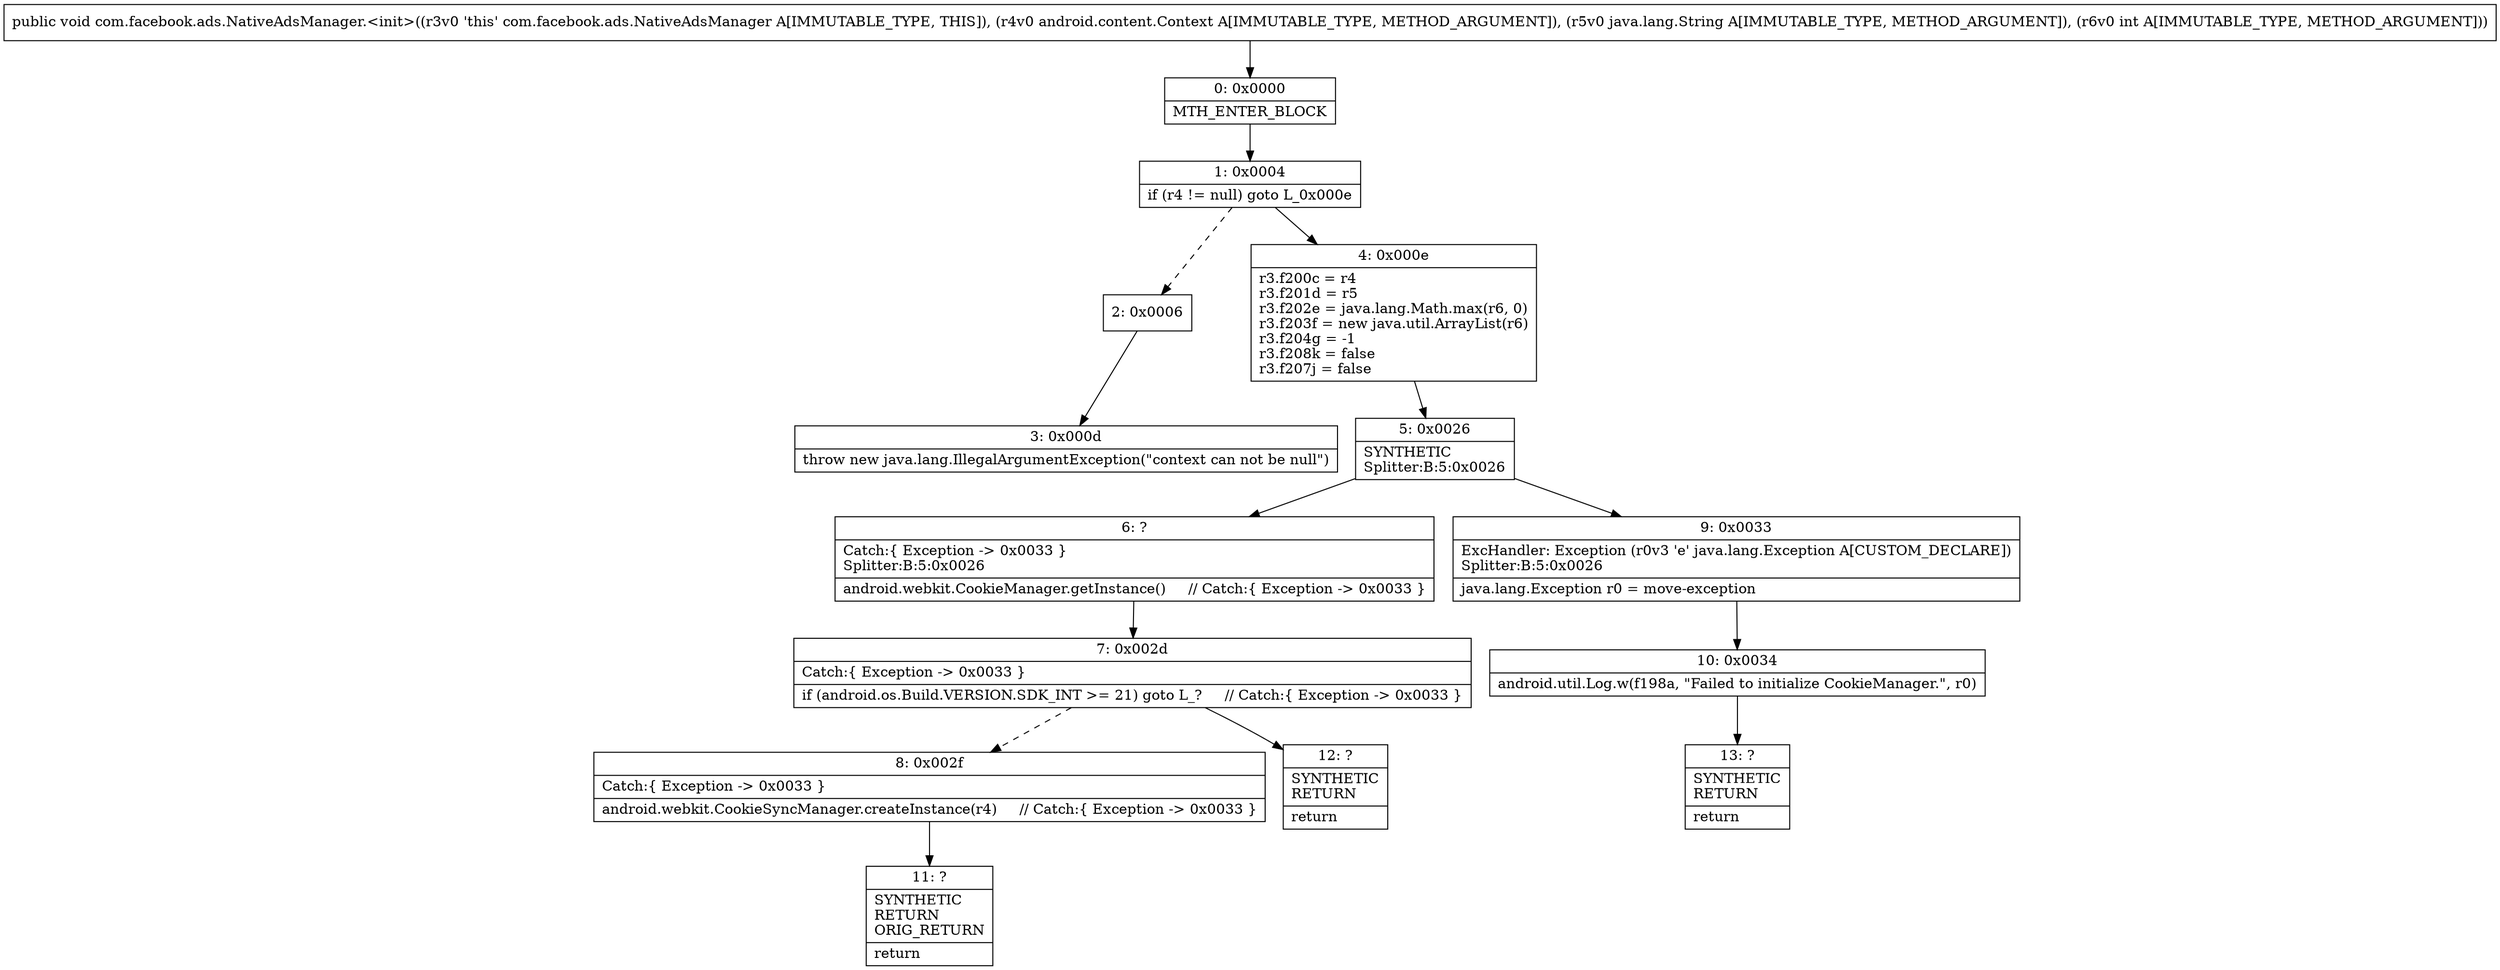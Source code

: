 digraph "CFG forcom.facebook.ads.NativeAdsManager.\<init\>(Landroid\/content\/Context;Ljava\/lang\/String;I)V" {
Node_0 [shape=record,label="{0\:\ 0x0000|MTH_ENTER_BLOCK\l}"];
Node_1 [shape=record,label="{1\:\ 0x0004|if (r4 != null) goto L_0x000e\l}"];
Node_2 [shape=record,label="{2\:\ 0x0006}"];
Node_3 [shape=record,label="{3\:\ 0x000d|throw new java.lang.IllegalArgumentException(\"context can not be null\")\l}"];
Node_4 [shape=record,label="{4\:\ 0x000e|r3.f200c = r4\lr3.f201d = r5\lr3.f202e = java.lang.Math.max(r6, 0)\lr3.f203f = new java.util.ArrayList(r6)\lr3.f204g = \-1\lr3.f208k = false\lr3.f207j = false\l}"];
Node_5 [shape=record,label="{5\:\ 0x0026|SYNTHETIC\lSplitter:B:5:0x0026\l}"];
Node_6 [shape=record,label="{6\:\ ?|Catch:\{ Exception \-\> 0x0033 \}\lSplitter:B:5:0x0026\l|android.webkit.CookieManager.getInstance()     \/\/ Catch:\{ Exception \-\> 0x0033 \}\l}"];
Node_7 [shape=record,label="{7\:\ 0x002d|Catch:\{ Exception \-\> 0x0033 \}\l|if (android.os.Build.VERSION.SDK_INT \>= 21) goto L_?     \/\/ Catch:\{ Exception \-\> 0x0033 \}\l}"];
Node_8 [shape=record,label="{8\:\ 0x002f|Catch:\{ Exception \-\> 0x0033 \}\l|android.webkit.CookieSyncManager.createInstance(r4)     \/\/ Catch:\{ Exception \-\> 0x0033 \}\l}"];
Node_9 [shape=record,label="{9\:\ 0x0033|ExcHandler: Exception (r0v3 'e' java.lang.Exception A[CUSTOM_DECLARE])\lSplitter:B:5:0x0026\l|java.lang.Exception r0 = move\-exception\l}"];
Node_10 [shape=record,label="{10\:\ 0x0034|android.util.Log.w(f198a, \"Failed to initialize CookieManager.\", r0)\l}"];
Node_11 [shape=record,label="{11\:\ ?|SYNTHETIC\lRETURN\lORIG_RETURN\l|return\l}"];
Node_12 [shape=record,label="{12\:\ ?|SYNTHETIC\lRETURN\l|return\l}"];
Node_13 [shape=record,label="{13\:\ ?|SYNTHETIC\lRETURN\l|return\l}"];
MethodNode[shape=record,label="{public void com.facebook.ads.NativeAdsManager.\<init\>((r3v0 'this' com.facebook.ads.NativeAdsManager A[IMMUTABLE_TYPE, THIS]), (r4v0 android.content.Context A[IMMUTABLE_TYPE, METHOD_ARGUMENT]), (r5v0 java.lang.String A[IMMUTABLE_TYPE, METHOD_ARGUMENT]), (r6v0 int A[IMMUTABLE_TYPE, METHOD_ARGUMENT])) }"];
MethodNode -> Node_0;
Node_0 -> Node_1;
Node_1 -> Node_2[style=dashed];
Node_1 -> Node_4;
Node_2 -> Node_3;
Node_4 -> Node_5;
Node_5 -> Node_6;
Node_5 -> Node_9;
Node_6 -> Node_7;
Node_7 -> Node_8[style=dashed];
Node_7 -> Node_12;
Node_8 -> Node_11;
Node_9 -> Node_10;
Node_10 -> Node_13;
}

